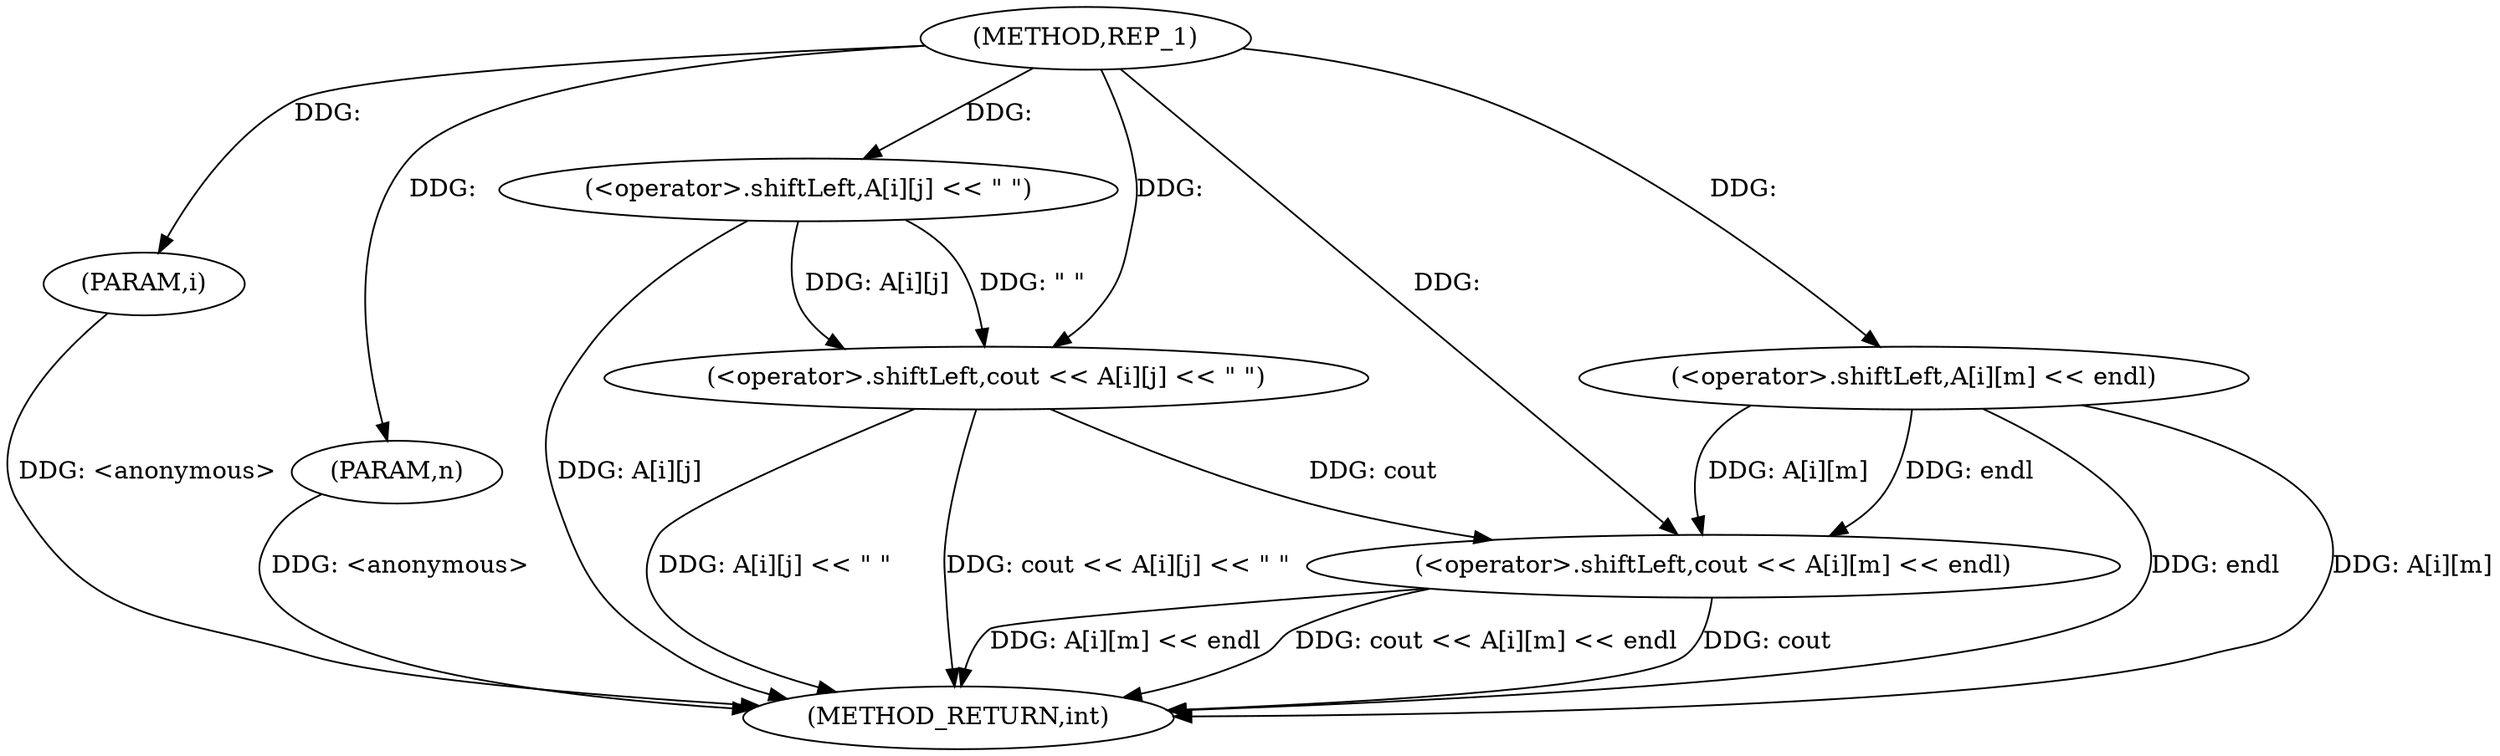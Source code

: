 digraph "REP_1" {  
"1000165" [label = "(METHOD,REP_1)" ]
"1000187" [label = "(METHOD_RETURN,int)" ]
"1000166" [label = "(PARAM,i)" ]
"1000167" [label = "(PARAM,n)" ]
"1000169" [label = "(<operator>.shiftLeft,cout << A[i][j] << \" \")" ]
"1000178" [label = "(<operator>.shiftLeft,cout << A[i][m] << endl)" ]
"1000171" [label = "(<operator>.shiftLeft,A[i][j] << \" \")" ]
"1000180" [label = "(<operator>.shiftLeft,A[i][m] << endl)" ]
  "1000166" -> "1000187"  [ label = "DDG: <anonymous>"] 
  "1000167" -> "1000187"  [ label = "DDG: <anonymous>"] 
  "1000171" -> "1000187"  [ label = "DDG: A[i][j]"] 
  "1000169" -> "1000187"  [ label = "DDG: A[i][j] << \" \""] 
  "1000169" -> "1000187"  [ label = "DDG: cout << A[i][j] << \" \""] 
  "1000178" -> "1000187"  [ label = "DDG: cout"] 
  "1000180" -> "1000187"  [ label = "DDG: A[i][m]"] 
  "1000178" -> "1000187"  [ label = "DDG: A[i][m] << endl"] 
  "1000178" -> "1000187"  [ label = "DDG: cout << A[i][m] << endl"] 
  "1000180" -> "1000187"  [ label = "DDG: endl"] 
  "1000165" -> "1000166"  [ label = "DDG: "] 
  "1000165" -> "1000167"  [ label = "DDG: "] 
  "1000165" -> "1000169"  [ label = "DDG: "] 
  "1000171" -> "1000169"  [ label = "DDG: A[i][j]"] 
  "1000171" -> "1000169"  [ label = "DDG: \" \""] 
  "1000169" -> "1000178"  [ label = "DDG: cout"] 
  "1000165" -> "1000178"  [ label = "DDG: "] 
  "1000180" -> "1000178"  [ label = "DDG: endl"] 
  "1000180" -> "1000178"  [ label = "DDG: A[i][m]"] 
  "1000165" -> "1000171"  [ label = "DDG: "] 
  "1000165" -> "1000180"  [ label = "DDG: "] 
}
